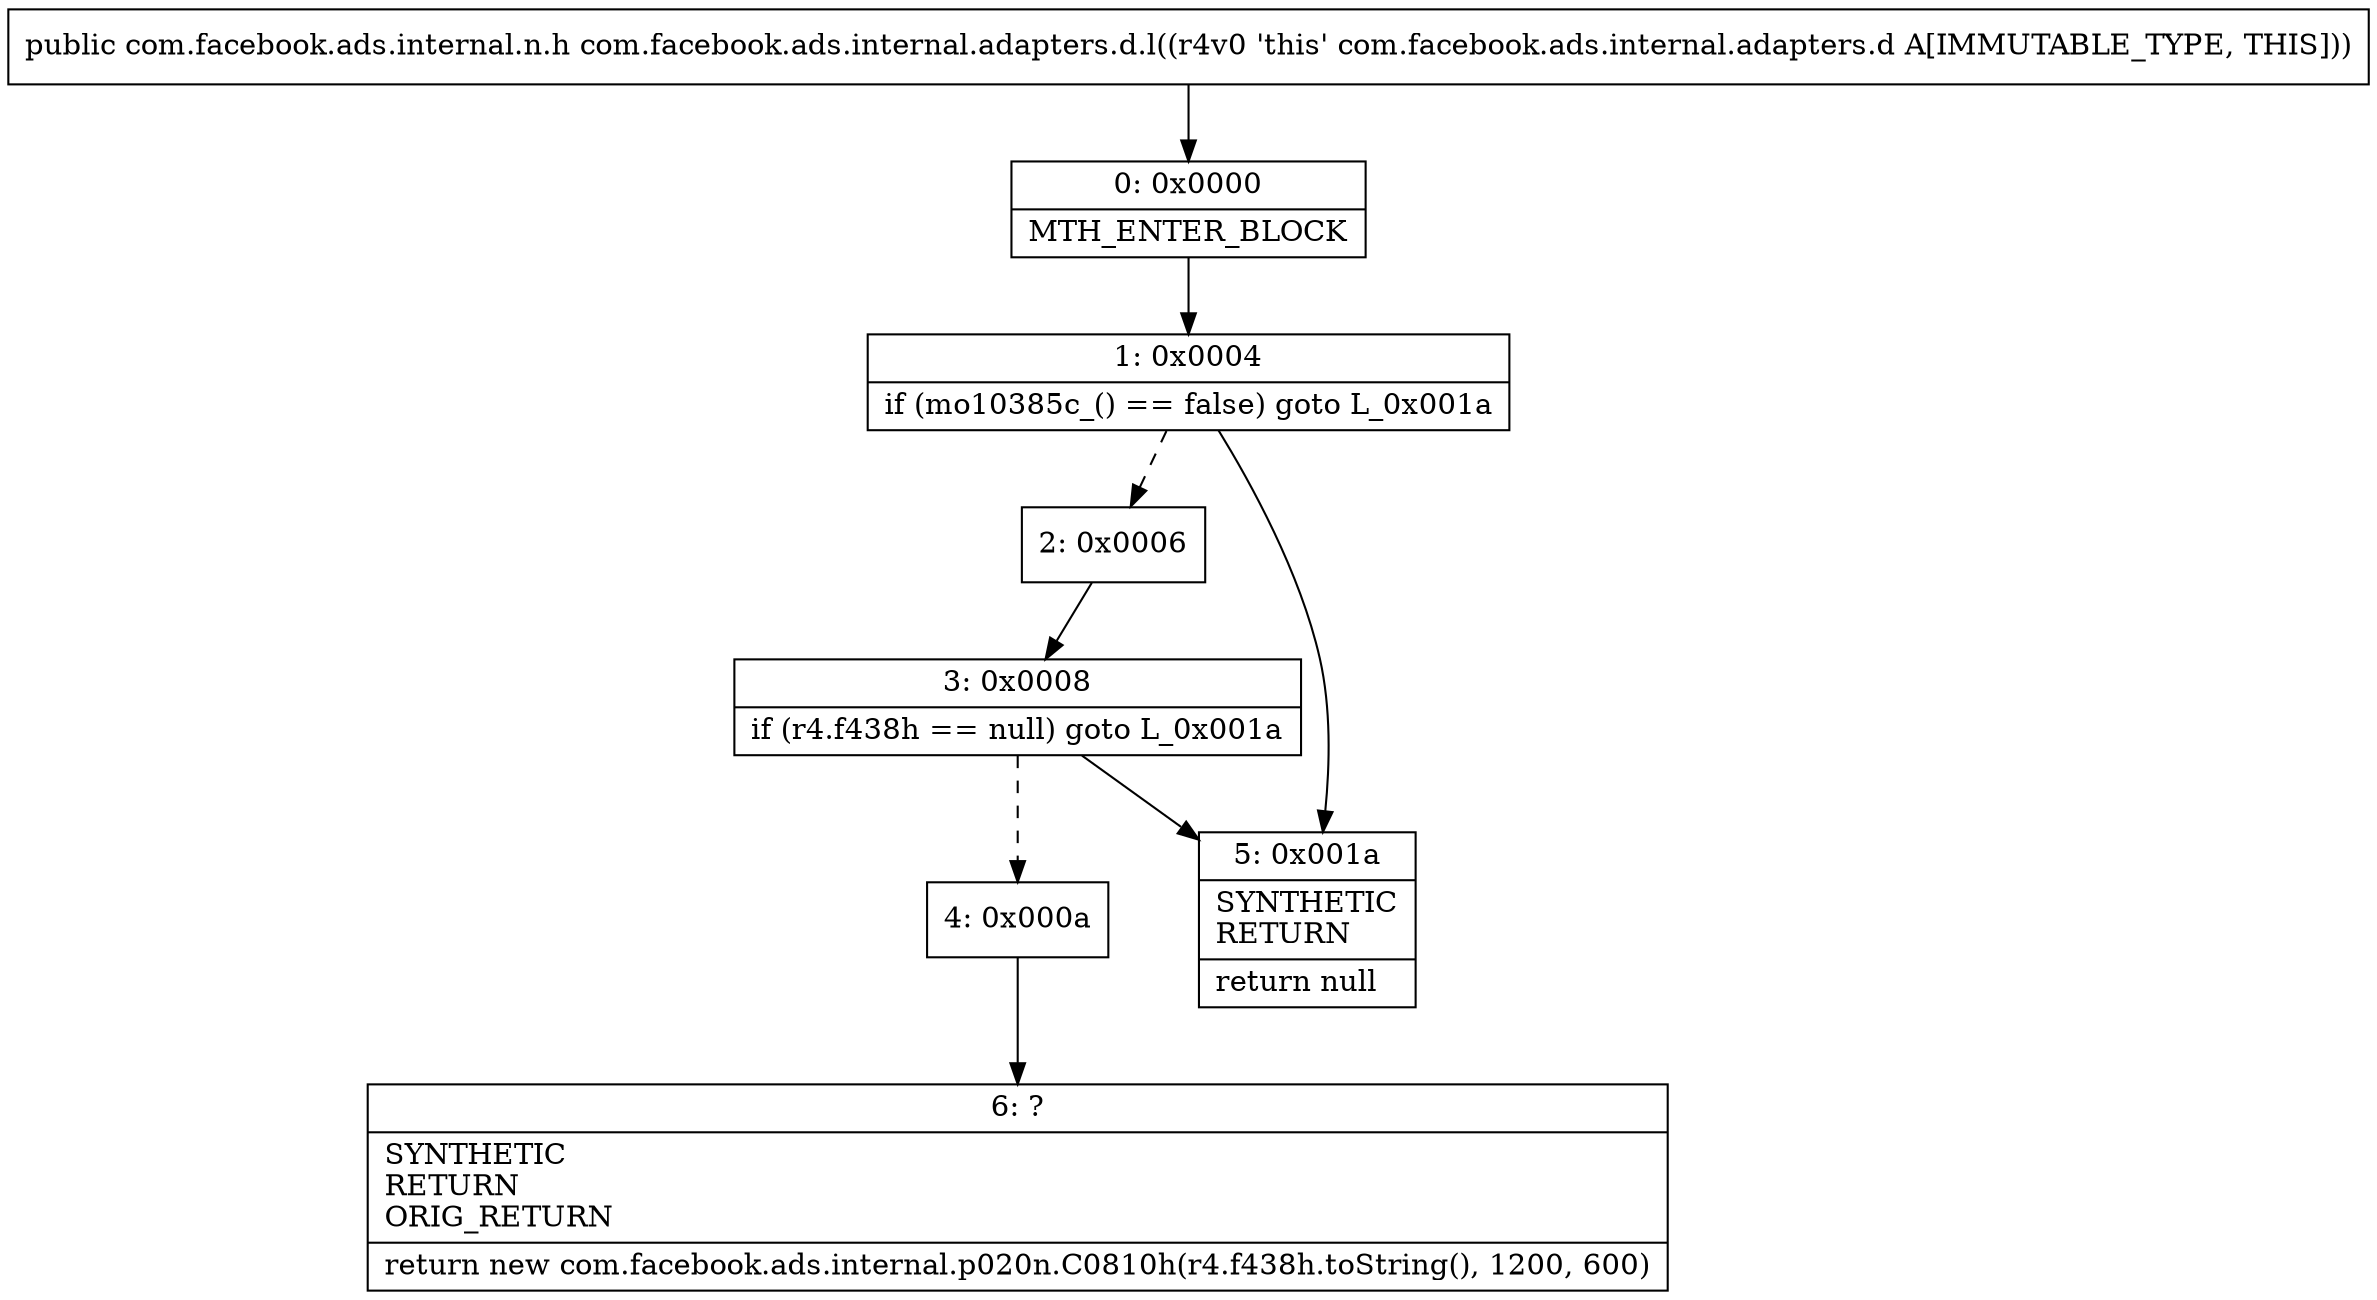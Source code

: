 digraph "CFG forcom.facebook.ads.internal.adapters.d.l()Lcom\/facebook\/ads\/internal\/n\/h;" {
Node_0 [shape=record,label="{0\:\ 0x0000|MTH_ENTER_BLOCK\l}"];
Node_1 [shape=record,label="{1\:\ 0x0004|if (mo10385c_() == false) goto L_0x001a\l}"];
Node_2 [shape=record,label="{2\:\ 0x0006}"];
Node_3 [shape=record,label="{3\:\ 0x0008|if (r4.f438h == null) goto L_0x001a\l}"];
Node_4 [shape=record,label="{4\:\ 0x000a}"];
Node_5 [shape=record,label="{5\:\ 0x001a|SYNTHETIC\lRETURN\l|return null\l}"];
Node_6 [shape=record,label="{6\:\ ?|SYNTHETIC\lRETURN\lORIG_RETURN\l|return new com.facebook.ads.internal.p020n.C0810h(r4.f438h.toString(), 1200, 600)\l}"];
MethodNode[shape=record,label="{public com.facebook.ads.internal.n.h com.facebook.ads.internal.adapters.d.l((r4v0 'this' com.facebook.ads.internal.adapters.d A[IMMUTABLE_TYPE, THIS])) }"];
MethodNode -> Node_0;
Node_0 -> Node_1;
Node_1 -> Node_2[style=dashed];
Node_1 -> Node_5;
Node_2 -> Node_3;
Node_3 -> Node_4[style=dashed];
Node_3 -> Node_5;
Node_4 -> Node_6;
}

